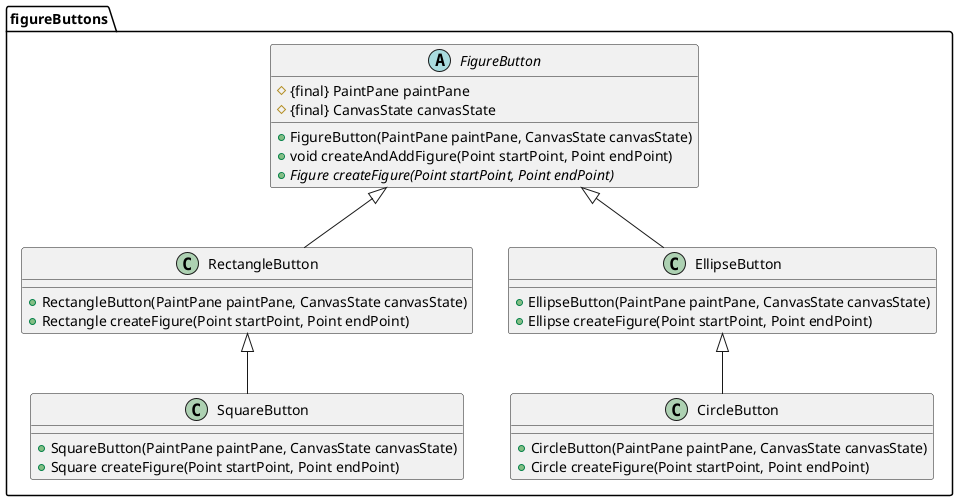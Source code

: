 @startuml
'https://plantuml.com/class-diagram

package figureButtons{

abstract class FigureButton{
    # {final} PaintPane paintPane
    # {final} CanvasState canvasState
    + FigureButton(PaintPane paintPane, CanvasState canvasState)
    + void createAndAddFigure(Point startPoint, Point endPoint)
    + {abstract} Figure createFigure(Point startPoint, Point endPoint)
}
class RectangleButton extends FigureButton{
    + RectangleButton(PaintPane paintPane, CanvasState canvasState)
    + Rectangle createFigure(Point startPoint, Point endPoint)
}
class SquareButton extends RectangleButton{
    + SquareButton(PaintPane paintPane, CanvasState canvasState)
    + Square createFigure(Point startPoint, Point endPoint)
}
class EllipseButton extends FigureButton{
    + EllipseButton(PaintPane paintPane, CanvasState canvasState)
    + Ellipse createFigure(Point startPoint, Point endPoint)
}
class CircleButton extends EllipseButton{
    + CircleButton(PaintPane paintPane, CanvasState canvasState)
    + Circle createFigure(Point startPoint, Point endPoint)
}



}

@enduml